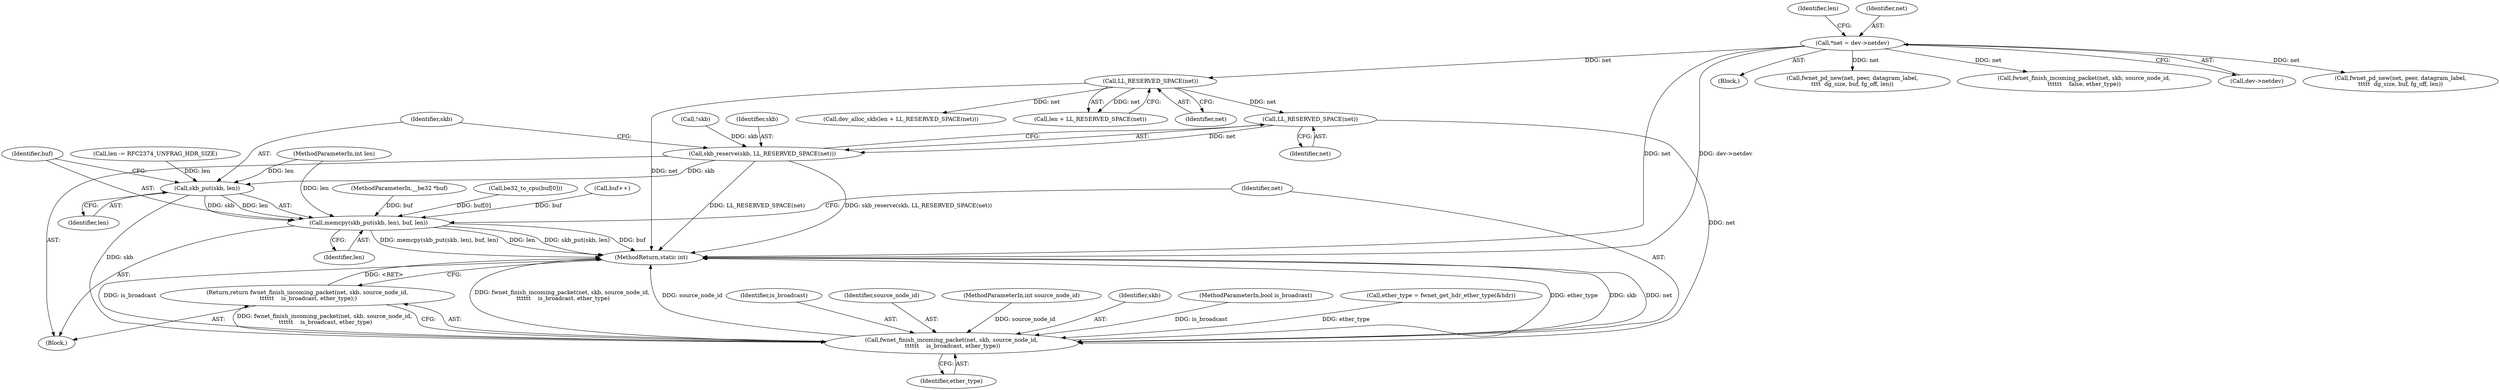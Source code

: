 digraph "0_linux_667121ace9dbafb368618dbabcf07901c962ddac@pointer" {
"1000190" [label="(Call,LL_RESERVED_SPACE(net))"];
"1000172" [label="(Call,LL_RESERVED_SPACE(net))"];
"1000118" [label="(Call,*net = dev->netdev)"];
"1000188" [label="(Call,skb_reserve(skb, LL_RESERVED_SPACE(net)))"];
"1000193" [label="(Call,skb_put(skb, len))"];
"1000192" [label="(Call,memcpy(skb_put(skb, len), buf, len))"];
"1000199" [label="(Call,fwnet_finish_incoming_packet(net, skb, source_node_id,\n \t\t\t\t\t\t    is_broadcast, ether_type))"];
"1000198" [label="(Return,return fwnet_finish_incoming_packet(net, skb, source_node_id,\n \t\t\t\t\t\t    is_broadcast, ether_type);)"];
"1000188" [label="(Call,skb_reserve(skb, LL_RESERVED_SPACE(net)))"];
"1000203" [label="(Identifier,is_broadcast)"];
"1000162" [label="(Call,buf++)"];
"1000111" [label="(MethodParameterIn,int len)"];
"1000190" [label="(Call,LL_RESERVED_SPACE(net))"];
"1000202" [label="(Identifier,source_node_id)"];
"1000112" [label="(MethodParameterIn,int source_node_id)"];
"1000173" [label="(Identifier,net)"];
"1000172" [label="(Call,LL_RESERVED_SPACE(net))"];
"1000449" [label="(MethodReturn,static int)"];
"1000189" [label="(Identifier,skb)"];
"1000192" [label="(Call,memcpy(skb_put(skb, len), buf, len))"];
"1000201" [label="(Identifier,skb)"];
"1000196" [label="(Identifier,buf)"];
"1000115" [label="(Block,)"];
"1000200" [label="(Identifier,net)"];
"1000135" [label="(Identifier,len)"];
"1000194" [label="(Identifier,skb)"];
"1000169" [label="(Call,dev_alloc_skb(len + LL_RESERVED_SPACE(net)))"];
"1000170" [label="(Call,len + LL_RESERVED_SPACE(net))"];
"1000110" [label="(MethodParameterIn,__be32 *buf)"];
"1000114" [label="(MethodParameterIn,bool is_broadcast)"];
"1000118" [label="(Call,*net = dev->netdev)"];
"1000199" [label="(Call,fwnet_finish_incoming_packet(net, skb, source_node_id,\n \t\t\t\t\t\t    is_broadcast, ether_type))"];
"1000119" [label="(Identifier,net)"];
"1000310" [label="(Call,fwnet_pd_new(net, peer, datagram_label,\n\t\t\t\t  dg_size, buf, fg_off, len))"];
"1000431" [label="(Call,fwnet_finish_incoming_packet(net, skb, source_node_id,\n\t\t\t\t\t\t    false, ether_type))"];
"1000195" [label="(Identifier,len)"];
"1000176" [label="(Call,!skb)"];
"1000120" [label="(Call,dev->netdev)"];
"1000143" [label="(Call,be32_to_cpu(buf[0]))"];
"1000204" [label="(Identifier,ether_type)"];
"1000350" [label="(Call,fwnet_pd_new(net, peer, datagram_label,\n\t\t\t\t\t  dg_size, buf, fg_off, len))"];
"1000157" [label="(Call,ether_type = fwnet_get_hdr_ether_type(&hdr))"];
"1000164" [label="(Call,len -= RFC2374_UNFRAG_HDR_SIZE)"];
"1000156" [label="(Block,)"];
"1000198" [label="(Return,return fwnet_finish_incoming_packet(net, skb, source_node_id,\n \t\t\t\t\t\t    is_broadcast, ether_type);)"];
"1000191" [label="(Identifier,net)"];
"1000197" [label="(Identifier,len)"];
"1000193" [label="(Call,skb_put(skb, len))"];
"1000190" -> "1000188"  [label="AST: "];
"1000190" -> "1000191"  [label="CFG: "];
"1000191" -> "1000190"  [label="AST: "];
"1000188" -> "1000190"  [label="CFG: "];
"1000190" -> "1000188"  [label="DDG: net"];
"1000172" -> "1000190"  [label="DDG: net"];
"1000190" -> "1000199"  [label="DDG: net"];
"1000172" -> "1000170"  [label="AST: "];
"1000172" -> "1000173"  [label="CFG: "];
"1000173" -> "1000172"  [label="AST: "];
"1000170" -> "1000172"  [label="CFG: "];
"1000172" -> "1000449"  [label="DDG: net"];
"1000172" -> "1000169"  [label="DDG: net"];
"1000172" -> "1000170"  [label="DDG: net"];
"1000118" -> "1000172"  [label="DDG: net"];
"1000118" -> "1000115"  [label="AST: "];
"1000118" -> "1000120"  [label="CFG: "];
"1000119" -> "1000118"  [label="AST: "];
"1000120" -> "1000118"  [label="AST: "];
"1000135" -> "1000118"  [label="CFG: "];
"1000118" -> "1000449"  [label="DDG: dev->netdev"];
"1000118" -> "1000449"  [label="DDG: net"];
"1000118" -> "1000310"  [label="DDG: net"];
"1000118" -> "1000350"  [label="DDG: net"];
"1000118" -> "1000431"  [label="DDG: net"];
"1000188" -> "1000156"  [label="AST: "];
"1000189" -> "1000188"  [label="AST: "];
"1000194" -> "1000188"  [label="CFG: "];
"1000188" -> "1000449"  [label="DDG: skb_reserve(skb, LL_RESERVED_SPACE(net))"];
"1000188" -> "1000449"  [label="DDG: LL_RESERVED_SPACE(net)"];
"1000176" -> "1000188"  [label="DDG: skb"];
"1000188" -> "1000193"  [label="DDG: skb"];
"1000193" -> "1000192"  [label="AST: "];
"1000193" -> "1000195"  [label="CFG: "];
"1000194" -> "1000193"  [label="AST: "];
"1000195" -> "1000193"  [label="AST: "];
"1000196" -> "1000193"  [label="CFG: "];
"1000193" -> "1000192"  [label="DDG: skb"];
"1000193" -> "1000192"  [label="DDG: len"];
"1000111" -> "1000193"  [label="DDG: len"];
"1000164" -> "1000193"  [label="DDG: len"];
"1000193" -> "1000199"  [label="DDG: skb"];
"1000192" -> "1000156"  [label="AST: "];
"1000192" -> "1000197"  [label="CFG: "];
"1000196" -> "1000192"  [label="AST: "];
"1000197" -> "1000192"  [label="AST: "];
"1000200" -> "1000192"  [label="CFG: "];
"1000192" -> "1000449"  [label="DDG: len"];
"1000192" -> "1000449"  [label="DDG: skb_put(skb, len)"];
"1000192" -> "1000449"  [label="DDG: buf"];
"1000192" -> "1000449"  [label="DDG: memcpy(skb_put(skb, len), buf, len)"];
"1000143" -> "1000192"  [label="DDG: buf[0]"];
"1000162" -> "1000192"  [label="DDG: buf"];
"1000110" -> "1000192"  [label="DDG: buf"];
"1000111" -> "1000192"  [label="DDG: len"];
"1000199" -> "1000198"  [label="AST: "];
"1000199" -> "1000204"  [label="CFG: "];
"1000200" -> "1000199"  [label="AST: "];
"1000201" -> "1000199"  [label="AST: "];
"1000202" -> "1000199"  [label="AST: "];
"1000203" -> "1000199"  [label="AST: "];
"1000204" -> "1000199"  [label="AST: "];
"1000198" -> "1000199"  [label="CFG: "];
"1000199" -> "1000449"  [label="DDG: skb"];
"1000199" -> "1000449"  [label="DDG: net"];
"1000199" -> "1000449"  [label="DDG: is_broadcast"];
"1000199" -> "1000449"  [label="DDG: fwnet_finish_incoming_packet(net, skb, source_node_id,\n \t\t\t\t\t\t    is_broadcast, ether_type)"];
"1000199" -> "1000449"  [label="DDG: source_node_id"];
"1000199" -> "1000449"  [label="DDG: ether_type"];
"1000199" -> "1000198"  [label="DDG: fwnet_finish_incoming_packet(net, skb, source_node_id,\n \t\t\t\t\t\t    is_broadcast, ether_type)"];
"1000112" -> "1000199"  [label="DDG: source_node_id"];
"1000114" -> "1000199"  [label="DDG: is_broadcast"];
"1000157" -> "1000199"  [label="DDG: ether_type"];
"1000198" -> "1000156"  [label="AST: "];
"1000449" -> "1000198"  [label="CFG: "];
"1000198" -> "1000449"  [label="DDG: <RET>"];
}

